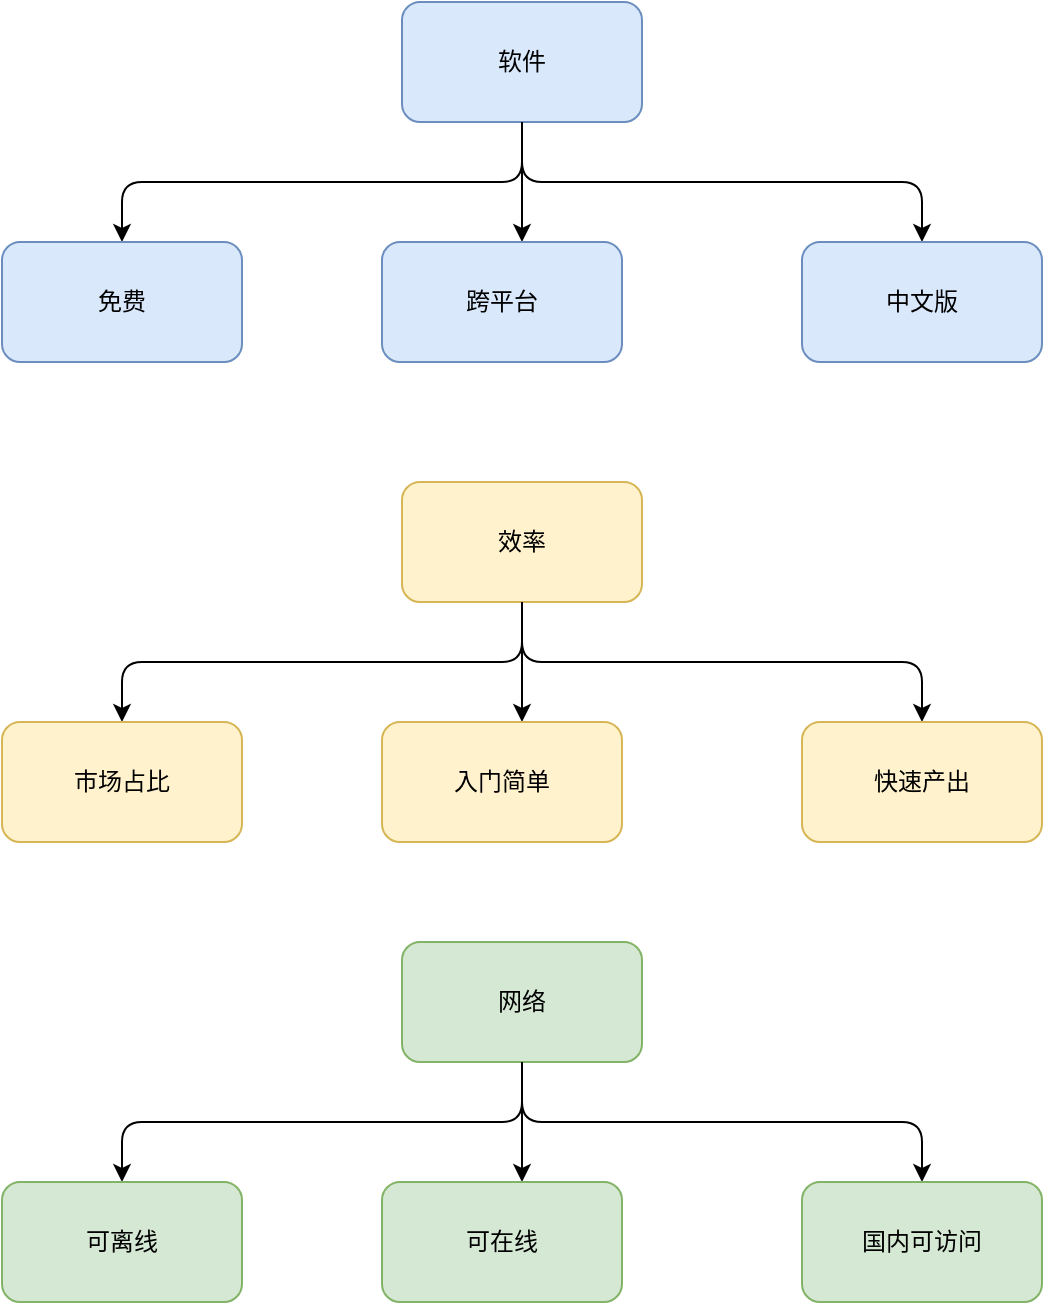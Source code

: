 <mxfile version="12.2.2" type="github" pages="1">
  <diagram id="djns3GzQKDpu-ujNpOBf" name="第 1 页">
    <mxGraphModel dx="1408" dy="748" grid="1" gridSize="10" guides="1" tooltips="1" connect="1" arrows="1" fold="1" page="1" pageScale="1" pageWidth="827" pageHeight="1169" math="0" shadow="0">
      <root>
        <mxCell id="0"/>
        <mxCell id="1" parent="0"/>
        <mxCell id="Db6hdwPEmyhCs90rL5_g-44" style="edgeStyle=orthogonalEdgeStyle;rounded=0;orthogonalLoop=1;jettySize=auto;html=1;exitX=0.5;exitY=1;exitDx=0;exitDy=0;" parent="1" source="Db6hdwPEmyhCs90rL5_g-38" edge="1">
          <mxGeometry relative="1" as="geometry">
            <mxPoint x="400" y="430" as="targetPoint"/>
          </mxGeometry>
        </mxCell>
        <mxCell id="Db6hdwPEmyhCs90rL5_g-38" value="软件" style="rounded=1;whiteSpace=wrap;html=1;fillColor=#dae8fc;strokeColor=#6c8ebf;" parent="1" vertex="1">
          <mxGeometry x="340" y="310" width="120" height="60" as="geometry"/>
        </mxCell>
        <mxCell id="Db6hdwPEmyhCs90rL5_g-41" value="" style="edgeStyle=elbowEdgeStyle;elbow=vertical;endArrow=classic;html=1;exitX=0.5;exitY=1;exitDx=0;exitDy=0;" parent="1" source="Db6hdwPEmyhCs90rL5_g-38" edge="1">
          <mxGeometry width="50" height="50" relative="1" as="geometry">
            <mxPoint x="380" y="420" as="sourcePoint"/>
            <mxPoint x="200" y="430" as="targetPoint"/>
          </mxGeometry>
        </mxCell>
        <mxCell id="Db6hdwPEmyhCs90rL5_g-43" value="免费" style="rounded=1;whiteSpace=wrap;html=1;fillColor=#dae8fc;strokeColor=#6c8ebf;" parent="1" vertex="1">
          <mxGeometry x="140" y="430" width="120" height="60" as="geometry"/>
        </mxCell>
        <mxCell id="Db6hdwPEmyhCs90rL5_g-45" value="跨平台" style="rounded=1;whiteSpace=wrap;html=1;fillColor=#dae8fc;strokeColor=#6c8ebf;" parent="1" vertex="1">
          <mxGeometry x="330" y="430" width="120" height="60" as="geometry"/>
        </mxCell>
        <mxCell id="Db6hdwPEmyhCs90rL5_g-46" value="" style="edgeStyle=elbowEdgeStyle;elbow=vertical;endArrow=classic;html=1;" parent="1" edge="1">
          <mxGeometry width="50" height="50" relative="1" as="geometry">
            <mxPoint x="400" y="370" as="sourcePoint"/>
            <mxPoint x="600" y="430" as="targetPoint"/>
          </mxGeometry>
        </mxCell>
        <mxCell id="Db6hdwPEmyhCs90rL5_g-47" value="中文版" style="rounded=1;whiteSpace=wrap;html=1;fillColor=#dae8fc;strokeColor=#6c8ebf;" parent="1" vertex="1">
          <mxGeometry x="540" y="430" width="120" height="60" as="geometry"/>
        </mxCell>
        <mxCell id="Db6hdwPEmyhCs90rL5_g-49" style="edgeStyle=orthogonalEdgeStyle;rounded=0;orthogonalLoop=1;jettySize=auto;html=1;exitX=0.5;exitY=1;exitDx=0;exitDy=0;" parent="1" source="Db6hdwPEmyhCs90rL5_g-50" edge="1">
          <mxGeometry relative="1" as="geometry">
            <mxPoint x="400" y="670" as="targetPoint"/>
          </mxGeometry>
        </mxCell>
        <mxCell id="Db6hdwPEmyhCs90rL5_g-50" value="效率" style="rounded=1;whiteSpace=wrap;html=1;fillColor=#fff2cc;strokeColor=#d6b656;" parent="1" vertex="1">
          <mxGeometry x="340" y="550" width="120" height="60" as="geometry"/>
        </mxCell>
        <mxCell id="Db6hdwPEmyhCs90rL5_g-51" value="" style="edgeStyle=elbowEdgeStyle;elbow=vertical;endArrow=classic;html=1;exitX=0.5;exitY=1;exitDx=0;exitDy=0;" parent="1" source="Db6hdwPEmyhCs90rL5_g-50" edge="1">
          <mxGeometry width="50" height="50" relative="1" as="geometry">
            <mxPoint x="380" y="660" as="sourcePoint"/>
            <mxPoint x="200" y="670" as="targetPoint"/>
          </mxGeometry>
        </mxCell>
        <mxCell id="Db6hdwPEmyhCs90rL5_g-52" value="市场占比" style="rounded=1;whiteSpace=wrap;html=1;fillColor=#fff2cc;strokeColor=#d6b656;" parent="1" vertex="1">
          <mxGeometry x="140" y="670" width="120" height="60" as="geometry"/>
        </mxCell>
        <mxCell id="Db6hdwPEmyhCs90rL5_g-53" value="入门简单" style="rounded=1;whiteSpace=wrap;html=1;fillColor=#fff2cc;strokeColor=#d6b656;" parent="1" vertex="1">
          <mxGeometry x="330" y="670" width="120" height="60" as="geometry"/>
        </mxCell>
        <mxCell id="Db6hdwPEmyhCs90rL5_g-54" value="" style="edgeStyle=elbowEdgeStyle;elbow=vertical;endArrow=classic;html=1;" parent="1" edge="1">
          <mxGeometry width="50" height="50" relative="1" as="geometry">
            <mxPoint x="400" y="610" as="sourcePoint"/>
            <mxPoint x="600" y="670" as="targetPoint"/>
          </mxGeometry>
        </mxCell>
        <mxCell id="Db6hdwPEmyhCs90rL5_g-55" value="快速产出" style="rounded=1;whiteSpace=wrap;html=1;fillColor=#fff2cc;strokeColor=#d6b656;" parent="1" vertex="1">
          <mxGeometry x="540" y="670" width="120" height="60" as="geometry"/>
        </mxCell>
        <mxCell id="Db6hdwPEmyhCs90rL5_g-56" style="edgeStyle=orthogonalEdgeStyle;rounded=0;orthogonalLoop=1;jettySize=auto;html=1;exitX=0.5;exitY=1;exitDx=0;exitDy=0;" parent="1" source="Db6hdwPEmyhCs90rL5_g-57" edge="1">
          <mxGeometry relative="1" as="geometry">
            <mxPoint x="400" y="900" as="targetPoint"/>
          </mxGeometry>
        </mxCell>
        <mxCell id="Db6hdwPEmyhCs90rL5_g-57" value="网络" style="rounded=1;whiteSpace=wrap;html=1;fillColor=#d5e8d4;strokeColor=#82b366;" parent="1" vertex="1">
          <mxGeometry x="340" y="780" width="120" height="60" as="geometry"/>
        </mxCell>
        <mxCell id="Db6hdwPEmyhCs90rL5_g-58" value="" style="edgeStyle=elbowEdgeStyle;elbow=vertical;endArrow=classic;html=1;exitX=0.5;exitY=1;exitDx=0;exitDy=0;" parent="1" source="Db6hdwPEmyhCs90rL5_g-57" edge="1">
          <mxGeometry width="50" height="50" relative="1" as="geometry">
            <mxPoint x="380" y="890" as="sourcePoint"/>
            <mxPoint x="200" y="900" as="targetPoint"/>
          </mxGeometry>
        </mxCell>
        <mxCell id="Db6hdwPEmyhCs90rL5_g-59" value="可离线" style="rounded=1;whiteSpace=wrap;html=1;fillColor=#d5e8d4;strokeColor=#82b366;" parent="1" vertex="1">
          <mxGeometry x="140" y="900" width="120" height="60" as="geometry"/>
        </mxCell>
        <mxCell id="Db6hdwPEmyhCs90rL5_g-60" value="可在线" style="rounded=1;whiteSpace=wrap;html=1;fillColor=#d5e8d4;strokeColor=#82b366;" parent="1" vertex="1">
          <mxGeometry x="330" y="900" width="120" height="60" as="geometry"/>
        </mxCell>
        <mxCell id="Db6hdwPEmyhCs90rL5_g-61" value="" style="edgeStyle=elbowEdgeStyle;elbow=vertical;endArrow=classic;html=1;" parent="1" edge="1">
          <mxGeometry width="50" height="50" relative="1" as="geometry">
            <mxPoint x="400" y="840" as="sourcePoint"/>
            <mxPoint x="600" y="900" as="targetPoint"/>
          </mxGeometry>
        </mxCell>
        <mxCell id="Db6hdwPEmyhCs90rL5_g-62" value="国内可访问" style="rounded=1;whiteSpace=wrap;html=1;fillColor=#d5e8d4;strokeColor=#82b366;" parent="1" vertex="1">
          <mxGeometry x="540" y="900" width="120" height="60" as="geometry"/>
        </mxCell>
      </root>
    </mxGraphModel>
  </diagram>
</mxfile>
